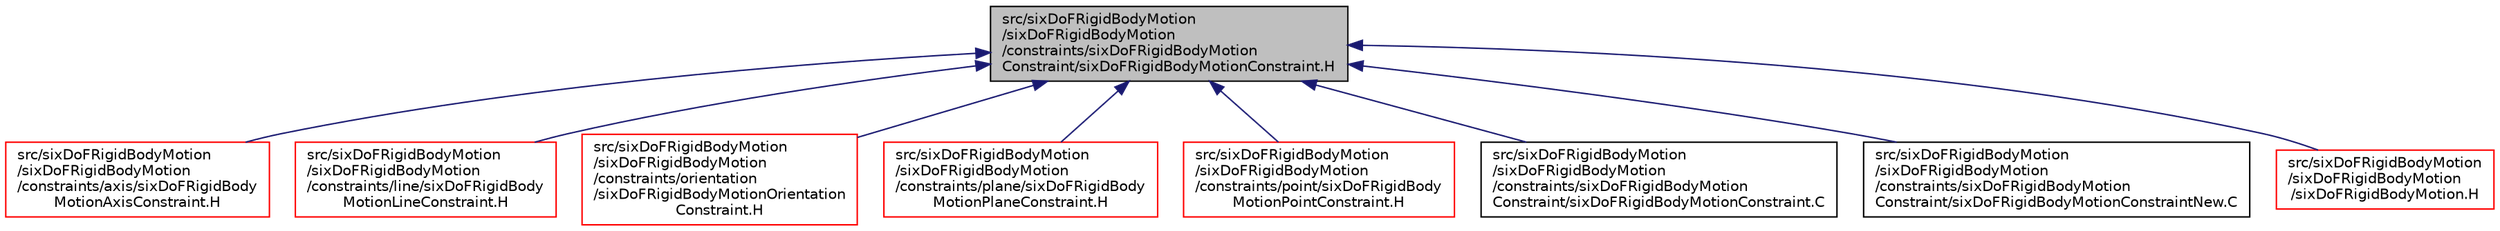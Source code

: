 digraph "src/sixDoFRigidBodyMotion/sixDoFRigidBodyMotion/constraints/sixDoFRigidBodyMotionConstraint/sixDoFRigidBodyMotionConstraint.H"
{
  bgcolor="transparent";
  edge [fontname="Helvetica",fontsize="10",labelfontname="Helvetica",labelfontsize="10"];
  node [fontname="Helvetica",fontsize="10",shape=record];
  Node1 [label="src/sixDoFRigidBodyMotion\l/sixDoFRigidBodyMotion\l/constraints/sixDoFRigidBodyMotion\lConstraint/sixDoFRigidBodyMotionConstraint.H",height=0.2,width=0.4,color="black", fillcolor="grey75", style="filled", fontcolor="black"];
  Node1 -> Node2 [dir="back",color="midnightblue",fontsize="10",style="solid",fontname="Helvetica"];
  Node2 [label="src/sixDoFRigidBodyMotion\l/sixDoFRigidBodyMotion\l/constraints/axis/sixDoFRigidBody\lMotionAxisConstraint.H",height=0.2,width=0.4,color="red",URL="$a10018.html"];
  Node1 -> Node3 [dir="back",color="midnightblue",fontsize="10",style="solid",fontname="Helvetica"];
  Node3 [label="src/sixDoFRigidBodyMotion\l/sixDoFRigidBodyMotion\l/constraints/line/sixDoFRigidBody\lMotionLineConstraint.H",height=0.2,width=0.4,color="red",URL="$a10020.html"];
  Node1 -> Node4 [dir="back",color="midnightblue",fontsize="10",style="solid",fontname="Helvetica"];
  Node4 [label="src/sixDoFRigidBodyMotion\l/sixDoFRigidBodyMotion\l/constraints/orientation\l/sixDoFRigidBodyMotionOrientation\lConstraint.H",height=0.2,width=0.4,color="red",URL="$a10022.html"];
  Node1 -> Node5 [dir="back",color="midnightblue",fontsize="10",style="solid",fontname="Helvetica"];
  Node5 [label="src/sixDoFRigidBodyMotion\l/sixDoFRigidBodyMotion\l/constraints/plane/sixDoFRigidBody\lMotionPlaneConstraint.H",height=0.2,width=0.4,color="red",URL="$a10024.html"];
  Node1 -> Node6 [dir="back",color="midnightblue",fontsize="10",style="solid",fontname="Helvetica"];
  Node6 [label="src/sixDoFRigidBodyMotion\l/sixDoFRigidBodyMotion\l/constraints/point/sixDoFRigidBody\lMotionPointConstraint.H",height=0.2,width=0.4,color="red",URL="$a10026.html"];
  Node1 -> Node7 [dir="back",color="midnightblue",fontsize="10",style="solid",fontname="Helvetica"];
  Node7 [label="src/sixDoFRigidBodyMotion\l/sixDoFRigidBodyMotion\l/constraints/sixDoFRigidBodyMotion\lConstraint/sixDoFRigidBodyMotionConstraint.C",height=0.2,width=0.4,color="black",URL="$a10027.html"];
  Node1 -> Node8 [dir="back",color="midnightblue",fontsize="10",style="solid",fontname="Helvetica"];
  Node8 [label="src/sixDoFRigidBodyMotion\l/sixDoFRigidBodyMotion\l/constraints/sixDoFRigidBodyMotion\lConstraint/sixDoFRigidBodyMotionConstraintNew.C",height=0.2,width=0.4,color="black",URL="$a10029.html"];
  Node1 -> Node9 [dir="back",color="midnightblue",fontsize="10",style="solid",fontname="Helvetica"];
  Node9 [label="src/sixDoFRigidBodyMotion\l/sixDoFRigidBodyMotion\l/sixDoFRigidBodyMotion.H",height=0.2,width=0.4,color="red",URL="$a10038.html"];
}
